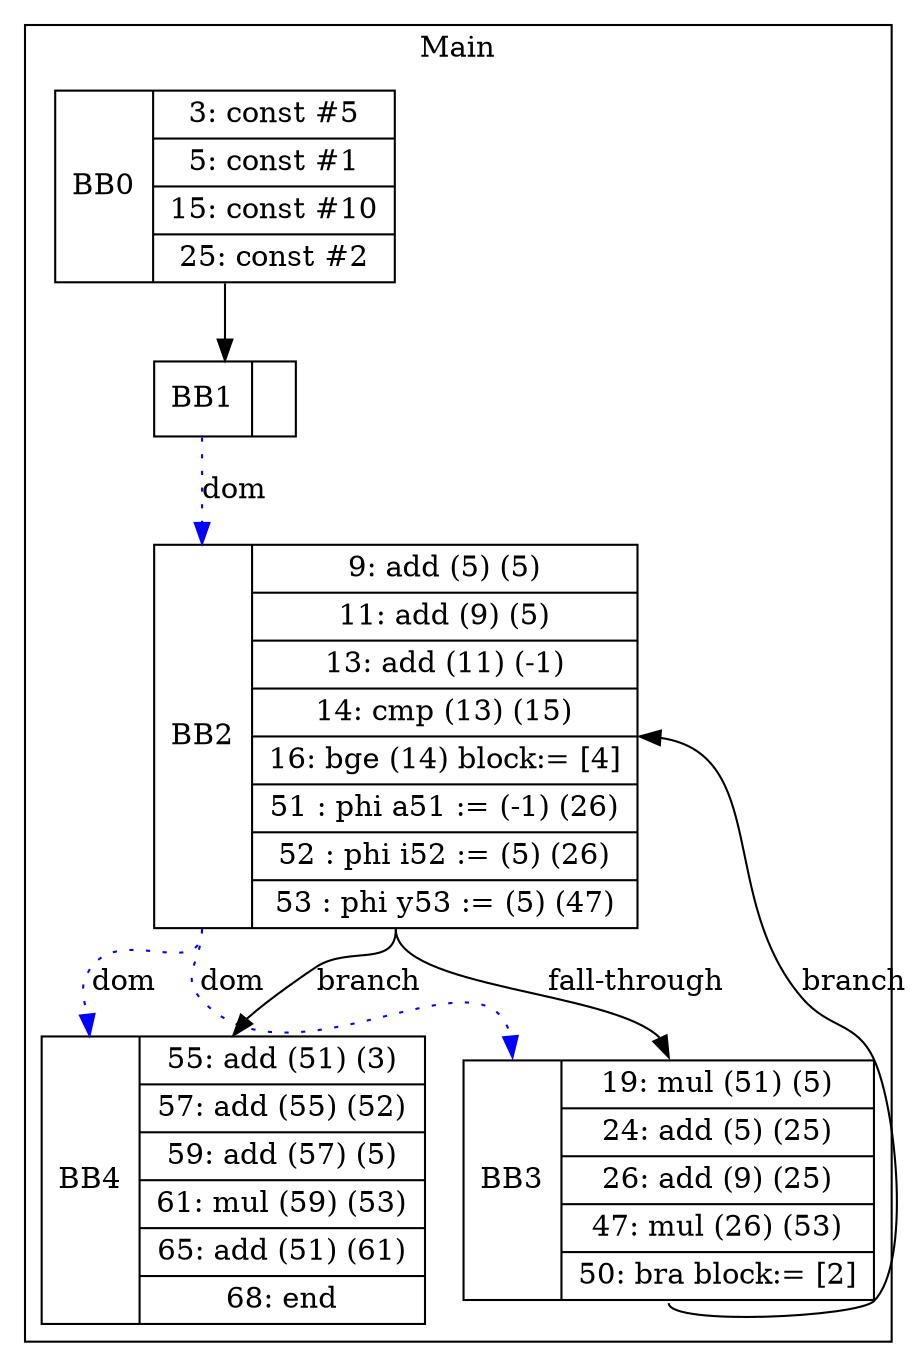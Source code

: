 digraph G {
node [shape=record];
subgraph cluster_main{
label = "Main";
BB0 [shape=record, label="<b>BB0|{3: const #5|5: const #1|15: const #10|25: const #2}"];
BB1 [shape=record, label="<b>BB1|}"];
BB2 [shape=record, label="<b>BB2|{9: add (5) (5)|11: add (9) (5)|13: add (11) (-1)|14: cmp (13) (15)|16: bge (14) block:= [4]|51 : phi a51 := (-1) (26)|52 : phi i52 := (5) (26)|53 : phi y53 := (5) (47)}"];
BB3 [shape=record, label="<b>BB3|{19: mul (51) (5)|24: add (5) (25)|26: add (9) (25)|47: mul (26) (53)|50: bra block:= [2]}"];
BB4 [shape=record, label="<b>BB4|{55: add (51) (3)|57: add (55) (52)|59: add (57) (5)|61: mul (59) (53)|65: add (51) (61)|68: end}"];
}
BB0:s -> BB1:n ;
BB2:b -> BB3:b [color=blue, style=dotted, label="dom"];
BB2:b -> BB4:b [color=blue, style=dotted, label="dom"];
BB1:b -> BB2:b [color=blue, style=dotted, label="dom"];
BB2:s -> BB4:n [label="branch"];
BB3:s -> BB2:e [label="branch"];
BB2:s -> BB3:n [label="fall-through"];
}

